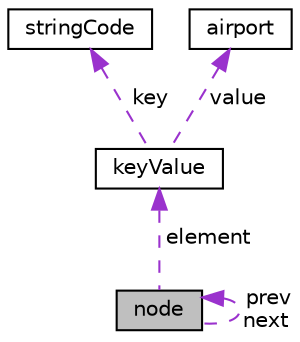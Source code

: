 digraph "node"
{
 // LATEX_PDF_SIZE
  edge [fontname="Helvetica",fontsize="10",labelfontname="Helvetica",labelfontsize="10"];
  node [fontname="Helvetica",fontsize="10",shape=record];
  Node1 [label="node",height=0.2,width=0.4,color="black", fillcolor="grey75", style="filled", fontcolor="black",tooltip=" "];
  Node2 -> Node1 [dir="back",color="darkorchid3",fontsize="10",style="dashed",label=" element" ];
  Node2 [label="keyValue",height=0.2,width=0.4,color="black", fillcolor="white", style="filled",URL="$structkeyValue.html",tooltip=" "];
  Node3 -> Node2 [dir="back",color="darkorchid3",fontsize="10",style="dashed",label=" key" ];
  Node3 [label="stringCode",height=0.2,width=0.4,color="black", fillcolor="white", style="filled",URL="$structstringCode.html",tooltip=" "];
  Node4 -> Node2 [dir="back",color="darkorchid3",fontsize="10",style="dashed",label=" value" ];
  Node4 [label="airport",height=0.2,width=0.4,color="black", fillcolor="white", style="filled",URL="$structairport.html",tooltip=" "];
  Node1 -> Node1 [dir="back",color="darkorchid3",fontsize="10",style="dashed",label=" prev\nnext" ];
}
